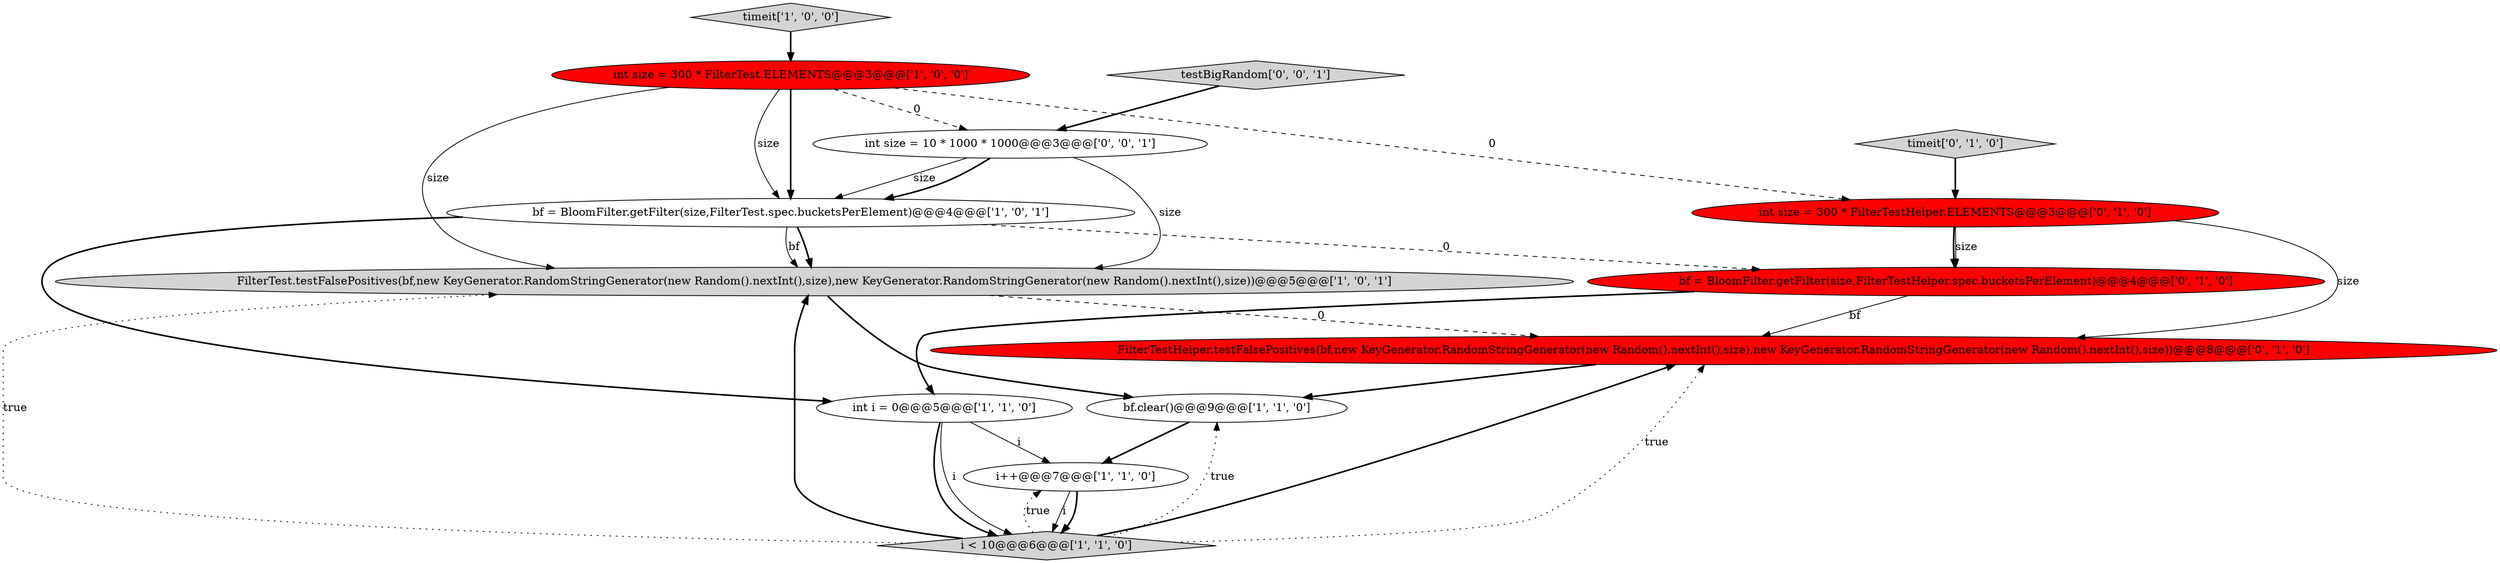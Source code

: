 digraph {
2 [style = filled, label = "bf = BloomFilter.getFilter(size,FilterTest.spec.bucketsPerElement)@@@4@@@['1', '0', '1']", fillcolor = white, shape = ellipse image = "AAA0AAABBB1BBB"];
3 [style = filled, label = "timeit['1', '0', '0']", fillcolor = lightgray, shape = diamond image = "AAA0AAABBB1BBB"];
8 [style = filled, label = "FilterTestHelper.testFalsePositives(bf,new KeyGenerator.RandomStringGenerator(new Random().nextInt(),size),new KeyGenerator.RandomStringGenerator(new Random().nextInt(),size))@@@8@@@['0', '1', '0']", fillcolor = red, shape = ellipse image = "AAA1AAABBB2BBB"];
11 [style = filled, label = "timeit['0', '1', '0']", fillcolor = lightgray, shape = diamond image = "AAA0AAABBB2BBB"];
0 [style = filled, label = "FilterTest.testFalsePositives(bf,new KeyGenerator.RandomStringGenerator(new Random().nextInt(),size),new KeyGenerator.RandomStringGenerator(new Random().nextInt(),size))@@@5@@@['1', '0', '1']", fillcolor = lightgray, shape = ellipse image = "AAA0AAABBB1BBB"];
5 [style = filled, label = "int i = 0@@@5@@@['1', '1', '0']", fillcolor = white, shape = ellipse image = "AAA0AAABBB1BBB"];
7 [style = filled, label = "int size = 300 * FilterTest.ELEMENTS@@@3@@@['1', '0', '0']", fillcolor = red, shape = ellipse image = "AAA1AAABBB1BBB"];
6 [style = filled, label = "bf.clear()@@@9@@@['1', '1', '0']", fillcolor = white, shape = ellipse image = "AAA0AAABBB1BBB"];
10 [style = filled, label = "bf = BloomFilter.getFilter(size,FilterTestHelper.spec.bucketsPerElement)@@@4@@@['0', '1', '0']", fillcolor = red, shape = ellipse image = "AAA1AAABBB2BBB"];
12 [style = filled, label = "testBigRandom['0', '0', '1']", fillcolor = lightgray, shape = diamond image = "AAA0AAABBB3BBB"];
4 [style = filled, label = "i < 10@@@6@@@['1', '1', '0']", fillcolor = lightgray, shape = diamond image = "AAA0AAABBB1BBB"];
9 [style = filled, label = "int size = 300 * FilterTestHelper.ELEMENTS@@@3@@@['0', '1', '0']", fillcolor = red, shape = ellipse image = "AAA1AAABBB2BBB"];
1 [style = filled, label = "i++@@@7@@@['1', '1', '0']", fillcolor = white, shape = ellipse image = "AAA0AAABBB1BBB"];
13 [style = filled, label = "int size = 10 * 1000 * 1000@@@3@@@['0', '0', '1']", fillcolor = white, shape = ellipse image = "AAA0AAABBB3BBB"];
4->6 [style = dotted, label="true"];
1->4 [style = bold, label=""];
4->1 [style = dotted, label="true"];
0->6 [style = bold, label=""];
5->4 [style = solid, label="i"];
13->0 [style = solid, label="size"];
4->0 [style = dotted, label="true"];
13->2 [style = solid, label="size"];
4->8 [style = dotted, label="true"];
8->6 [style = bold, label=""];
1->4 [style = solid, label="i"];
9->10 [style = bold, label=""];
5->1 [style = solid, label="i"];
11->9 [style = bold, label=""];
2->10 [style = dashed, label="0"];
4->0 [style = bold, label=""];
6->1 [style = bold, label=""];
12->13 [style = bold, label=""];
2->0 [style = bold, label=""];
7->2 [style = solid, label="size"];
10->5 [style = bold, label=""];
2->0 [style = solid, label="bf"];
3->7 [style = bold, label=""];
7->9 [style = dashed, label="0"];
7->2 [style = bold, label=""];
5->4 [style = bold, label=""];
7->13 [style = dashed, label="0"];
4->8 [style = bold, label=""];
0->8 [style = dashed, label="0"];
10->8 [style = solid, label="bf"];
7->0 [style = solid, label="size"];
9->10 [style = solid, label="size"];
9->8 [style = solid, label="size"];
2->5 [style = bold, label=""];
13->2 [style = bold, label=""];
}

